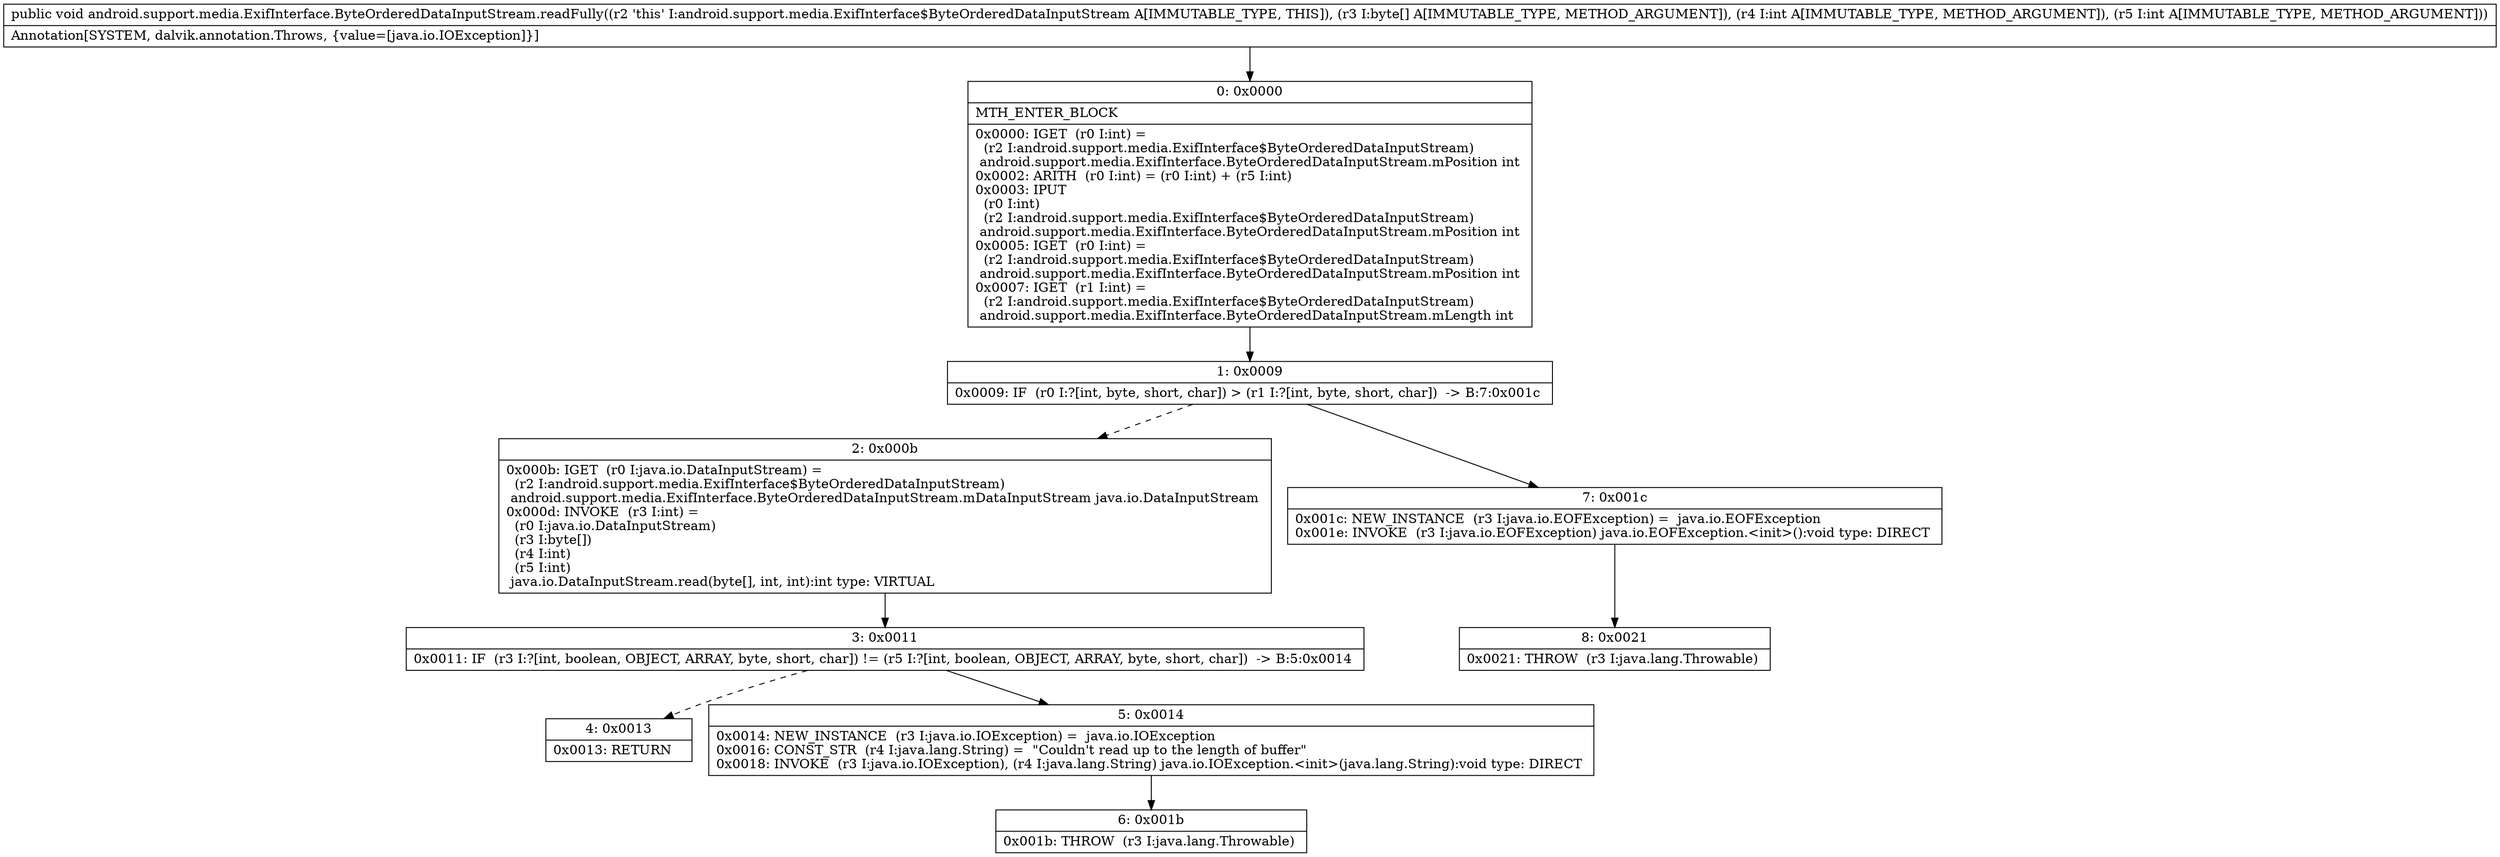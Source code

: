 digraph "CFG forandroid.support.media.ExifInterface.ByteOrderedDataInputStream.readFully([BII)V" {
Node_0 [shape=record,label="{0\:\ 0x0000|MTH_ENTER_BLOCK\l|0x0000: IGET  (r0 I:int) = \l  (r2 I:android.support.media.ExifInterface$ByteOrderedDataInputStream)\l android.support.media.ExifInterface.ByteOrderedDataInputStream.mPosition int \l0x0002: ARITH  (r0 I:int) = (r0 I:int) + (r5 I:int) \l0x0003: IPUT  \l  (r0 I:int)\l  (r2 I:android.support.media.ExifInterface$ByteOrderedDataInputStream)\l android.support.media.ExifInterface.ByteOrderedDataInputStream.mPosition int \l0x0005: IGET  (r0 I:int) = \l  (r2 I:android.support.media.ExifInterface$ByteOrderedDataInputStream)\l android.support.media.ExifInterface.ByteOrderedDataInputStream.mPosition int \l0x0007: IGET  (r1 I:int) = \l  (r2 I:android.support.media.ExifInterface$ByteOrderedDataInputStream)\l android.support.media.ExifInterface.ByteOrderedDataInputStream.mLength int \l}"];
Node_1 [shape=record,label="{1\:\ 0x0009|0x0009: IF  (r0 I:?[int, byte, short, char]) \> (r1 I:?[int, byte, short, char])  \-\> B:7:0x001c \l}"];
Node_2 [shape=record,label="{2\:\ 0x000b|0x000b: IGET  (r0 I:java.io.DataInputStream) = \l  (r2 I:android.support.media.ExifInterface$ByteOrderedDataInputStream)\l android.support.media.ExifInterface.ByteOrderedDataInputStream.mDataInputStream java.io.DataInputStream \l0x000d: INVOKE  (r3 I:int) = \l  (r0 I:java.io.DataInputStream)\l  (r3 I:byte[])\l  (r4 I:int)\l  (r5 I:int)\l java.io.DataInputStream.read(byte[], int, int):int type: VIRTUAL \l}"];
Node_3 [shape=record,label="{3\:\ 0x0011|0x0011: IF  (r3 I:?[int, boolean, OBJECT, ARRAY, byte, short, char]) != (r5 I:?[int, boolean, OBJECT, ARRAY, byte, short, char])  \-\> B:5:0x0014 \l}"];
Node_4 [shape=record,label="{4\:\ 0x0013|0x0013: RETURN   \l}"];
Node_5 [shape=record,label="{5\:\ 0x0014|0x0014: NEW_INSTANCE  (r3 I:java.io.IOException) =  java.io.IOException \l0x0016: CONST_STR  (r4 I:java.lang.String) =  \"Couldn't read up to the length of buffer\" \l0x0018: INVOKE  (r3 I:java.io.IOException), (r4 I:java.lang.String) java.io.IOException.\<init\>(java.lang.String):void type: DIRECT \l}"];
Node_6 [shape=record,label="{6\:\ 0x001b|0x001b: THROW  (r3 I:java.lang.Throwable) \l}"];
Node_7 [shape=record,label="{7\:\ 0x001c|0x001c: NEW_INSTANCE  (r3 I:java.io.EOFException) =  java.io.EOFException \l0x001e: INVOKE  (r3 I:java.io.EOFException) java.io.EOFException.\<init\>():void type: DIRECT \l}"];
Node_8 [shape=record,label="{8\:\ 0x0021|0x0021: THROW  (r3 I:java.lang.Throwable) \l}"];
MethodNode[shape=record,label="{public void android.support.media.ExifInterface.ByteOrderedDataInputStream.readFully((r2 'this' I:android.support.media.ExifInterface$ByteOrderedDataInputStream A[IMMUTABLE_TYPE, THIS]), (r3 I:byte[] A[IMMUTABLE_TYPE, METHOD_ARGUMENT]), (r4 I:int A[IMMUTABLE_TYPE, METHOD_ARGUMENT]), (r5 I:int A[IMMUTABLE_TYPE, METHOD_ARGUMENT]))  | Annotation[SYSTEM, dalvik.annotation.Throws, \{value=[java.io.IOException]\}]\l}"];
MethodNode -> Node_0;
Node_0 -> Node_1;
Node_1 -> Node_2[style=dashed];
Node_1 -> Node_7;
Node_2 -> Node_3;
Node_3 -> Node_4[style=dashed];
Node_3 -> Node_5;
Node_5 -> Node_6;
Node_7 -> Node_8;
}

